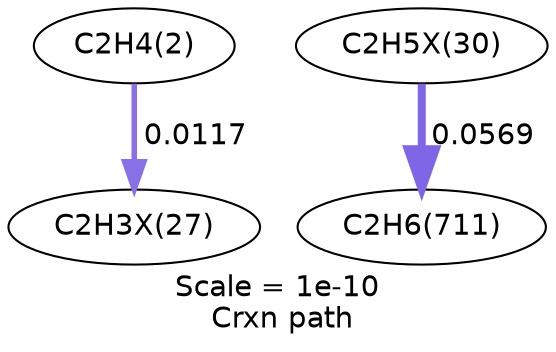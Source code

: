 digraph reaction_paths {
center=1;
s5 -> s52[fontname="Helvetica", style="setlinewidth(2.64)", arrowsize=1.32, color="0.7, 0.512, 0.9"
, label=" 0.0117"];
s55 -> s22[fontname="Helvetica", style="setlinewidth(3.84)", arrowsize=1.92, color="0.7, 0.557, 0.9"
, label=" 0.0569"];
s5 [ fontname="Helvetica", label="C2H4(2)"];
s22 [ fontname="Helvetica", label="C2H6(711)"];
s52 [ fontname="Helvetica", label="C2H3X(27)"];
s55 [ fontname="Helvetica", label="C2H5X(30)"];
 label = "Scale = 1e-10\l Crxn path";
 fontname = "Helvetica";
}
